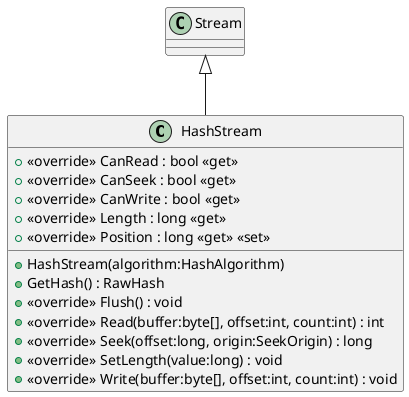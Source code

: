 @startuml
class HashStream {
    + HashStream(algorithm:HashAlgorithm)
    + GetHash() : RawHash
    + <<override>> CanRead : bool <<get>>
    + <<override>> CanSeek : bool <<get>>
    + <<override>> CanWrite : bool <<get>>
    + <<override>> Length : long <<get>>
    + <<override>> Position : long <<get>> <<set>>
    + <<override>> Flush() : void
    + <<override>> Read(buffer:byte[], offset:int, count:int) : int
    + <<override>> Seek(offset:long, origin:SeekOrigin) : long
    + <<override>> SetLength(value:long) : void
    + <<override>> Write(buffer:byte[], offset:int, count:int) : void
}
Stream <|-- HashStream
@enduml
